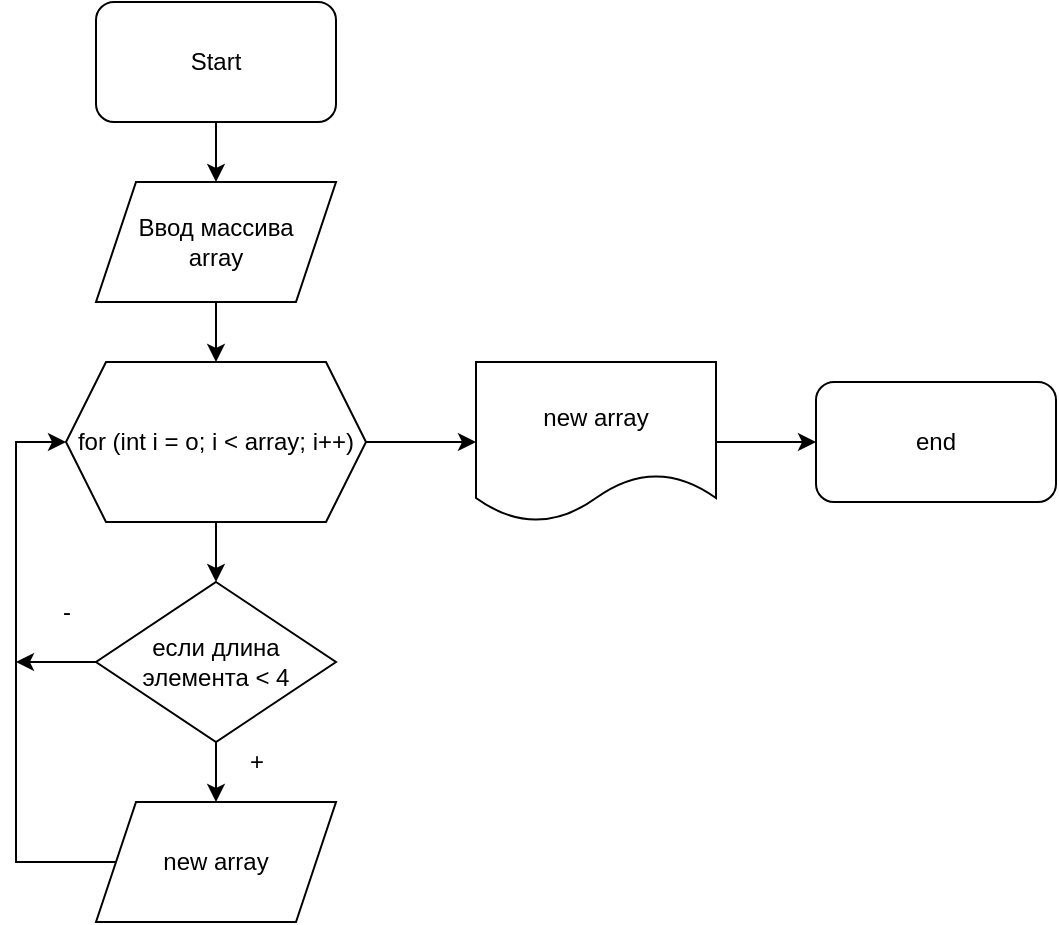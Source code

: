 <mxfile version="21.0.2" type="device"><diagram name="Страница 1" id="eHYY8aDLyiE7G3_ZWx0w"><mxGraphModel dx="1120" dy="462" grid="1" gridSize="10" guides="1" tooltips="1" connect="1" arrows="1" fold="1" page="1" pageScale="1" pageWidth="827" pageHeight="1169" math="0" shadow="0"><root><mxCell id="0"/><mxCell id="1" parent="0"/><mxCell id="FBN9dNsyEVQHG2ptlz86-6" value="" style="edgeStyle=orthogonalEdgeStyle;rounded=0;orthogonalLoop=1;jettySize=auto;html=1;" edge="1" parent="1" source="FBN9dNsyEVQHG2ptlz86-1" target="FBN9dNsyEVQHG2ptlz86-2"><mxGeometry relative="1" as="geometry"/></mxCell><mxCell id="FBN9dNsyEVQHG2ptlz86-1" value="Start" style="rounded=1;whiteSpace=wrap;html=1;" vertex="1" parent="1"><mxGeometry x="120" y="40" width="120" height="60" as="geometry"/></mxCell><mxCell id="FBN9dNsyEVQHG2ptlz86-10" value="" style="edgeStyle=orthogonalEdgeStyle;rounded=0;orthogonalLoop=1;jettySize=auto;html=1;" edge="1" parent="1" source="FBN9dNsyEVQHG2ptlz86-2" target="FBN9dNsyEVQHG2ptlz86-8"><mxGeometry relative="1" as="geometry"/></mxCell><mxCell id="FBN9dNsyEVQHG2ptlz86-2" value="Ввод массива &lt;br&gt;array" style="shape=parallelogram;perimeter=parallelogramPerimeter;whiteSpace=wrap;html=1;fixedSize=1;" vertex="1" parent="1"><mxGeometry x="120" y="130" width="120" height="60" as="geometry"/></mxCell><mxCell id="FBN9dNsyEVQHG2ptlz86-13" value="" style="edgeStyle=orthogonalEdgeStyle;rounded=0;orthogonalLoop=1;jettySize=auto;html=1;" edge="1" parent="1" source="FBN9dNsyEVQHG2ptlz86-5" target="FBN9dNsyEVQHG2ptlz86-9"><mxGeometry relative="1" as="geometry"/></mxCell><mxCell id="FBN9dNsyEVQHG2ptlz86-16" style="edgeStyle=orthogonalEdgeStyle;rounded=0;orthogonalLoop=1;jettySize=auto;html=1;" edge="1" parent="1" source="FBN9dNsyEVQHG2ptlz86-5"><mxGeometry relative="1" as="geometry"><mxPoint x="80" y="370" as="targetPoint"/></mxGeometry></mxCell><mxCell id="FBN9dNsyEVQHG2ptlz86-5" value="если длина элемента &amp;lt; 4" style="rhombus;whiteSpace=wrap;html=1;" vertex="1" parent="1"><mxGeometry x="120" y="330" width="120" height="80" as="geometry"/></mxCell><mxCell id="FBN9dNsyEVQHG2ptlz86-11" value="" style="edgeStyle=orthogonalEdgeStyle;rounded=0;orthogonalLoop=1;jettySize=auto;html=1;" edge="1" parent="1" source="FBN9dNsyEVQHG2ptlz86-8" target="FBN9dNsyEVQHG2ptlz86-5"><mxGeometry relative="1" as="geometry"/></mxCell><mxCell id="FBN9dNsyEVQHG2ptlz86-20" value="" style="edgeStyle=orthogonalEdgeStyle;rounded=0;orthogonalLoop=1;jettySize=auto;html=1;" edge="1" parent="1" source="FBN9dNsyEVQHG2ptlz86-8" target="FBN9dNsyEVQHG2ptlz86-18"><mxGeometry relative="1" as="geometry"/></mxCell><mxCell id="FBN9dNsyEVQHG2ptlz86-8" value="for (int i = o; i &amp;lt; array; i++)" style="shape=hexagon;perimeter=hexagonPerimeter2;whiteSpace=wrap;html=1;fixedSize=1;" vertex="1" parent="1"><mxGeometry x="105" y="220" width="150" height="80" as="geometry"/></mxCell><mxCell id="FBN9dNsyEVQHG2ptlz86-15" style="edgeStyle=orthogonalEdgeStyle;rounded=0;orthogonalLoop=1;jettySize=auto;html=1;entryX=0;entryY=0.5;entryDx=0;entryDy=0;" edge="1" parent="1" source="FBN9dNsyEVQHG2ptlz86-9" target="FBN9dNsyEVQHG2ptlz86-8"><mxGeometry relative="1" as="geometry"><Array as="points"><mxPoint x="80" y="470"/><mxPoint x="80" y="260"/></Array></mxGeometry></mxCell><mxCell id="FBN9dNsyEVQHG2ptlz86-9" value="new array" style="shape=parallelogram;perimeter=parallelogramPerimeter;whiteSpace=wrap;html=1;fixedSize=1;" vertex="1" parent="1"><mxGeometry x="120" y="440" width="120" height="60" as="geometry"/></mxCell><mxCell id="FBN9dNsyEVQHG2ptlz86-14" value="+" style="text;html=1;align=center;verticalAlign=middle;resizable=0;points=[];autosize=1;strokeColor=none;fillColor=none;" vertex="1" parent="1"><mxGeometry x="185" y="405" width="30" height="30" as="geometry"/></mxCell><mxCell id="FBN9dNsyEVQHG2ptlz86-17" value="-" style="text;html=1;align=center;verticalAlign=middle;resizable=0;points=[];autosize=1;strokeColor=none;fillColor=none;" vertex="1" parent="1"><mxGeometry x="90" y="330" width="30" height="30" as="geometry"/></mxCell><mxCell id="FBN9dNsyEVQHG2ptlz86-21" value="" style="edgeStyle=orthogonalEdgeStyle;rounded=0;orthogonalLoop=1;jettySize=auto;html=1;" edge="1" parent="1" source="FBN9dNsyEVQHG2ptlz86-18" target="FBN9dNsyEVQHG2ptlz86-19"><mxGeometry relative="1" as="geometry"/></mxCell><mxCell id="FBN9dNsyEVQHG2ptlz86-18" value="new array" style="shape=document;whiteSpace=wrap;html=1;boundedLbl=1;" vertex="1" parent="1"><mxGeometry x="310" y="220" width="120" height="80" as="geometry"/></mxCell><mxCell id="FBN9dNsyEVQHG2ptlz86-19" value="end" style="rounded=1;whiteSpace=wrap;html=1;" vertex="1" parent="1"><mxGeometry x="480" y="230" width="120" height="60" as="geometry"/></mxCell></root></mxGraphModel></diagram></mxfile>